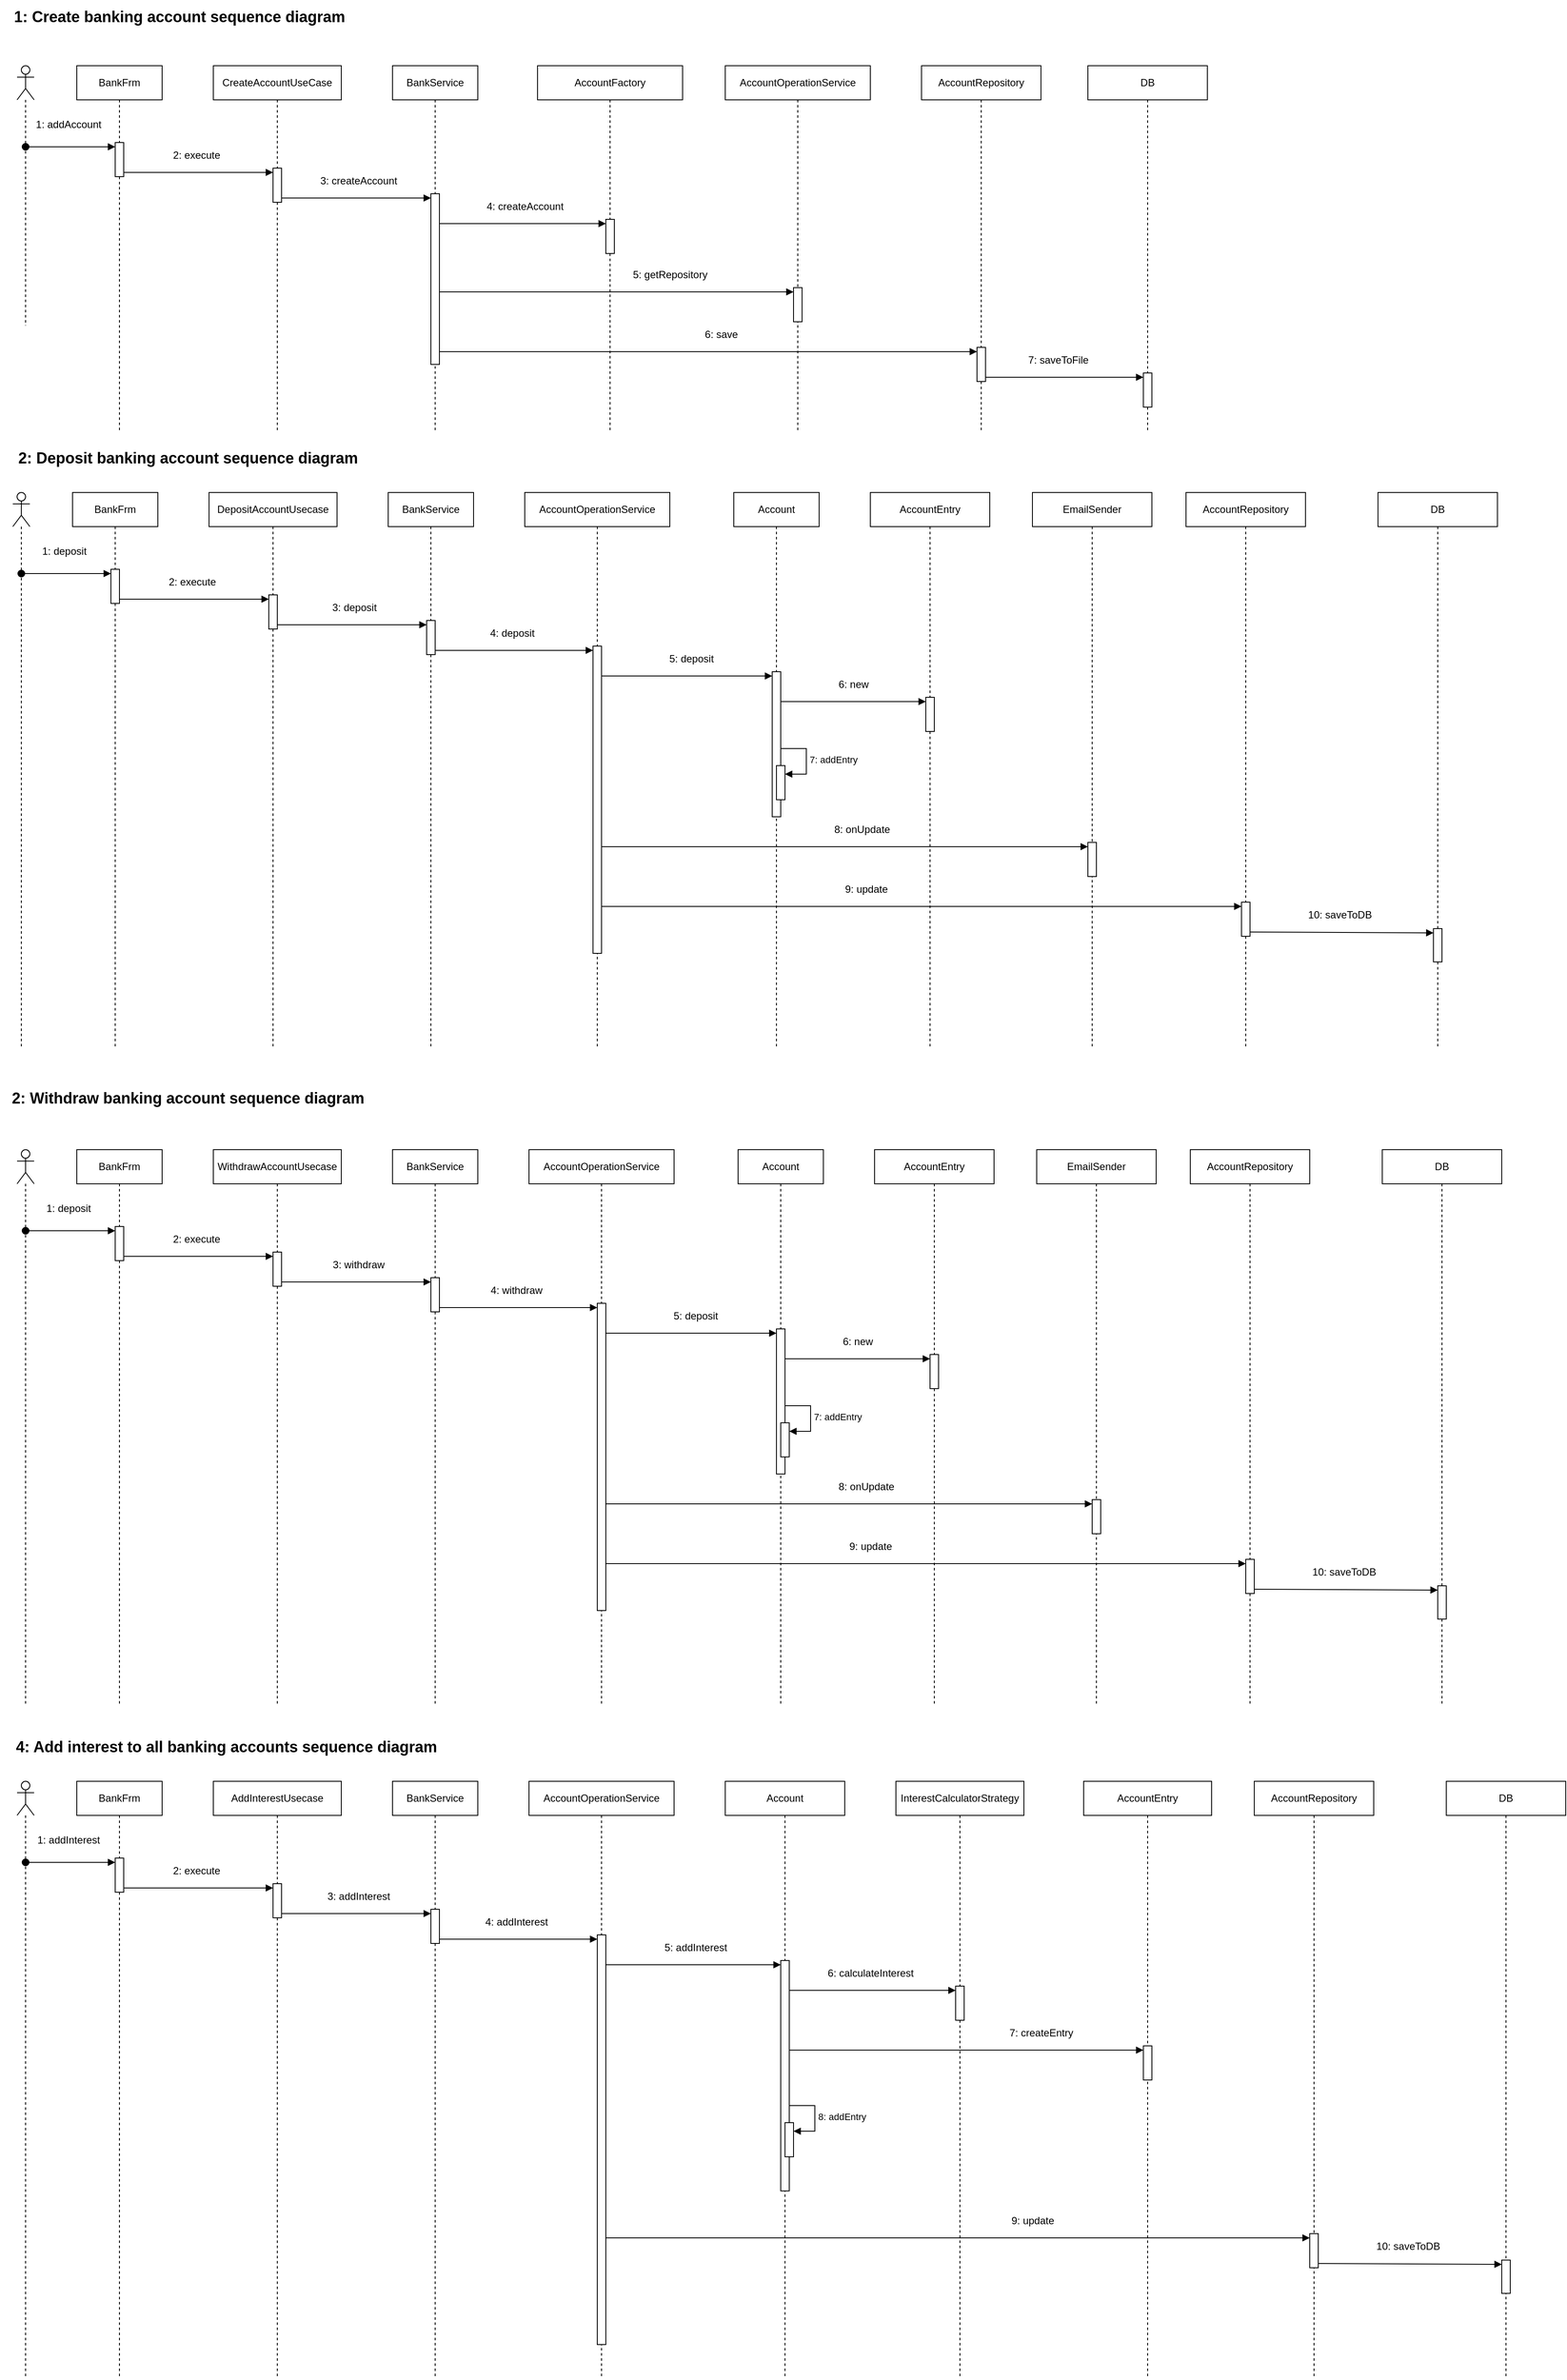 <mxfile version="24.7.8">
  <diagram name="Page-1" id="svJpkAXVuNqHe-DoPmCq">
    <mxGraphModel dx="1848" dy="833" grid="1" gridSize="10" guides="1" tooltips="1" connect="1" arrows="1" fold="1" page="1" pageScale="1" pageWidth="3000" pageHeight="5000" math="0" shadow="0">
      <root>
        <mxCell id="0" />
        <mxCell id="1" parent="0" />
        <mxCell id="UyypbC459OmCf84SYycg-1" value="BankFrm" style="shape=umlLifeline;perimeter=lifelinePerimeter;whiteSpace=wrap;html=1;container=1;dropTarget=0;collapsible=0;recursiveResize=0;outlineConnect=0;portConstraint=eastwest;newEdgeStyle={&quot;curved&quot;:0,&quot;rounded&quot;:0};" parent="1" vertex="1">
          <mxGeometry x="120" y="130" width="100" height="430" as="geometry" />
        </mxCell>
        <mxCell id="UyypbC459OmCf84SYycg-12" value="" style="html=1;points=[[0,0,0,0,5],[0,1,0,0,-5],[1,0,0,0,5],[1,1,0,0,-5]];perimeter=orthogonalPerimeter;outlineConnect=0;targetShapes=umlLifeline;portConstraint=eastwest;newEdgeStyle={&quot;curved&quot;:0,&quot;rounded&quot;:0};" parent="UyypbC459OmCf84SYycg-1" vertex="1">
          <mxGeometry x="45" y="90" width="10" height="40" as="geometry" />
        </mxCell>
        <mxCell id="UyypbC459OmCf84SYycg-3" value="AccountRepository" style="shape=umlLifeline;perimeter=lifelinePerimeter;whiteSpace=wrap;html=1;container=1;dropTarget=0;collapsible=0;recursiveResize=0;outlineConnect=0;portConstraint=eastwest;newEdgeStyle={&quot;curved&quot;:0,&quot;rounded&quot;:0};" parent="1" vertex="1">
          <mxGeometry x="1110" y="130" width="140" height="430" as="geometry" />
        </mxCell>
        <mxCell id="BAiD5vXmkqKVS3xAQffU-11" value="" style="html=1;points=[[0,0,0,0,5],[0,1,0,0,-5],[1,0,0,0,5],[1,1,0,0,-5]];perimeter=orthogonalPerimeter;outlineConnect=0;targetShapes=umlLifeline;portConstraint=eastwest;newEdgeStyle={&quot;curved&quot;:0,&quot;rounded&quot;:0};" vertex="1" parent="UyypbC459OmCf84SYycg-3">
          <mxGeometry x="65" y="330" width="10" height="40" as="geometry" />
        </mxCell>
        <mxCell id="UyypbC459OmCf84SYycg-4" value="AccountOperationService" style="shape=umlLifeline;perimeter=lifelinePerimeter;whiteSpace=wrap;html=1;container=1;dropTarget=0;collapsible=0;recursiveResize=0;outlineConnect=0;portConstraint=eastwest;newEdgeStyle={&quot;curved&quot;:0,&quot;rounded&quot;:0};" parent="1" vertex="1">
          <mxGeometry x="880" y="130" width="170" height="430" as="geometry" />
        </mxCell>
        <mxCell id="BAiD5vXmkqKVS3xAQffU-6" value="" style="html=1;points=[[0,0,0,0,5],[0,1,0,0,-5],[1,0,0,0,5],[1,1,0,0,-5]];perimeter=orthogonalPerimeter;outlineConnect=0;targetShapes=umlLifeline;portConstraint=eastwest;newEdgeStyle={&quot;curved&quot;:0,&quot;rounded&quot;:0};" vertex="1" parent="UyypbC459OmCf84SYycg-4">
          <mxGeometry x="80" y="260" width="10" height="40" as="geometry" />
        </mxCell>
        <mxCell id="UyypbC459OmCf84SYycg-5" value="BankService" style="shape=umlLifeline;perimeter=lifelinePerimeter;whiteSpace=wrap;html=1;container=1;dropTarget=0;collapsible=0;recursiveResize=0;outlineConnect=0;portConstraint=eastwest;newEdgeStyle={&quot;curved&quot;:0,&quot;rounded&quot;:0};" parent="1" vertex="1">
          <mxGeometry x="490" y="130" width="100" height="430" as="geometry" />
        </mxCell>
        <mxCell id="BAiD5vXmkqKVS3xAQffU-4" value="" style="html=1;points=[[0,0,0,0,5],[0,1,0,0,-5],[1,0,0,0,5],[1,1,0,0,-5]];perimeter=orthogonalPerimeter;outlineConnect=0;targetShapes=umlLifeline;portConstraint=eastwest;newEdgeStyle={&quot;curved&quot;:0,&quot;rounded&quot;:0};" vertex="1" parent="UyypbC459OmCf84SYycg-5">
          <mxGeometry x="45" y="150" width="10" height="200" as="geometry" />
        </mxCell>
        <mxCell id="UyypbC459OmCf84SYycg-6" value="CreateAccountUseCase" style="shape=umlLifeline;perimeter=lifelinePerimeter;whiteSpace=wrap;html=1;container=1;dropTarget=0;collapsible=0;recursiveResize=0;outlineConnect=0;portConstraint=eastwest;newEdgeStyle={&quot;curved&quot;:0,&quot;rounded&quot;:0};" parent="1" vertex="1">
          <mxGeometry x="280" y="130" width="150" height="430" as="geometry" />
        </mxCell>
        <mxCell id="BAiD5vXmkqKVS3xAQffU-1" value="" style="html=1;points=[[0,0,0,0,5],[0,1,0,0,-5],[1,0,0,0,5],[1,1,0,0,-5]];perimeter=orthogonalPerimeter;outlineConnect=0;targetShapes=umlLifeline;portConstraint=eastwest;newEdgeStyle={&quot;curved&quot;:0,&quot;rounded&quot;:0};" vertex="1" parent="UyypbC459OmCf84SYycg-6">
          <mxGeometry x="70" y="120" width="10" height="40" as="geometry" />
        </mxCell>
        <mxCell id="UyypbC459OmCf84SYycg-7" value="" style="shape=umlLifeline;perimeter=lifelinePerimeter;whiteSpace=wrap;html=1;container=1;dropTarget=0;collapsible=0;recursiveResize=0;outlineConnect=0;portConstraint=eastwest;newEdgeStyle={&quot;curved&quot;:0,&quot;rounded&quot;:0};participant=umlActor;" parent="1" vertex="1">
          <mxGeometry x="50" y="130" width="20" height="430" as="geometry" />
        </mxCell>
        <mxCell id="UyypbC459OmCf84SYycg-8" value="" style="html=1;verticalAlign=bottom;startArrow=oval;startFill=1;endArrow=block;startSize=8;curved=0;rounded=0;entryX=0;entryY=0;entryDx=0;entryDy=5;entryPerimeter=0;" parent="1" source="UyypbC459OmCf84SYycg-7" edge="1" target="UyypbC459OmCf84SYycg-12">
          <mxGeometry width="60" relative="1" as="geometry">
            <mxPoint x="80" y="218" as="sourcePoint" />
            <mxPoint x="170" y="218" as="targetPoint" />
            <mxPoint as="offset" />
          </mxGeometry>
        </mxCell>
        <mxCell id="UyypbC459OmCf84SYycg-10" value="1: addAccount" style="text;html=1;align=center;verticalAlign=middle;resizable=0;points=[];autosize=1;strokeColor=none;fillColor=none;" parent="1" vertex="1">
          <mxGeometry x="60" y="184" width="100" height="30" as="geometry" />
        </mxCell>
        <mxCell id="UyypbC459OmCf84SYycg-13" value="" style="endArrow=block;endFill=1;endSize=6;html=1;rounded=0;exitX=1;exitY=1;exitDx=0;exitDy=-5;exitPerimeter=0;startSize=8;entryX=0;entryY=0;entryDx=0;entryDy=5;entryPerimeter=0;" parent="1" edge="1" target="BAiD5vXmkqKVS3xAQffU-1" source="UyypbC459OmCf84SYycg-12">
          <mxGeometry width="160" relative="1" as="geometry">
            <mxPoint x="190" y="250" as="sourcePoint" />
            <mxPoint x="350" y="255" as="targetPoint" />
          </mxGeometry>
        </mxCell>
        <mxCell id="BAiD5vXmkqKVS3xAQffU-2" value="2: execute" style="text;html=1;align=center;verticalAlign=middle;resizable=0;points=[];autosize=1;strokeColor=none;fillColor=none;" vertex="1" parent="1">
          <mxGeometry x="220" y="220" width="80" height="30" as="geometry" />
        </mxCell>
        <mxCell id="BAiD5vXmkqKVS3xAQffU-3" value="" style="endArrow=block;endFill=1;endSize=6;html=1;rounded=0;exitX=1;exitY=1;exitDx=0;exitDy=-5;exitPerimeter=0;startSize=8;entryX=0;entryY=0;entryDx=0;entryDy=5;entryPerimeter=0;" edge="1" parent="1" source="BAiD5vXmkqKVS3xAQffU-1" target="BAiD5vXmkqKVS3xAQffU-4">
          <mxGeometry width="160" relative="1" as="geometry">
            <mxPoint x="370" y="290" as="sourcePoint" />
            <mxPoint x="540" y="290" as="targetPoint" />
          </mxGeometry>
        </mxCell>
        <mxCell id="BAiD5vXmkqKVS3xAQffU-5" value="3: createAccount" style="text;html=1;align=center;verticalAlign=middle;resizable=0;points=[];autosize=1;strokeColor=none;fillColor=none;" vertex="1" parent="1">
          <mxGeometry x="395" y="250" width="110" height="30" as="geometry" />
        </mxCell>
        <mxCell id="BAiD5vXmkqKVS3xAQffU-7" value="" style="endArrow=block;endFill=1;endSize=6;html=1;rounded=0;startSize=8;entryX=0;entryY=0;entryDx=0;entryDy=5;entryPerimeter=0;" edge="1" parent="1" source="BAiD5vXmkqKVS3xAQffU-4" target="BAiD5vXmkqKVS3xAQffU-112">
          <mxGeometry width="160" relative="1" as="geometry">
            <mxPoint x="570" y="315" as="sourcePoint" />
            <mxPoint x="690" y="315" as="targetPoint" />
          </mxGeometry>
        </mxCell>
        <mxCell id="BAiD5vXmkqKVS3xAQffU-9" value="4: createAccount" style="text;html=1;align=center;verticalAlign=middle;resizable=0;points=[];autosize=1;strokeColor=none;fillColor=none;" vertex="1" parent="1">
          <mxGeometry x="590" y="280" width="110" height="30" as="geometry" />
        </mxCell>
        <mxCell id="BAiD5vXmkqKVS3xAQffU-13" value="BankFrm" style="shape=umlLifeline;perimeter=lifelinePerimeter;whiteSpace=wrap;html=1;container=1;dropTarget=0;collapsible=0;recursiveResize=0;outlineConnect=0;portConstraint=eastwest;newEdgeStyle={&quot;curved&quot;:0,&quot;rounded&quot;:0};" vertex="1" parent="1">
          <mxGeometry x="115" y="630" width="100" height="650" as="geometry" />
        </mxCell>
        <mxCell id="BAiD5vXmkqKVS3xAQffU-14" value="" style="html=1;points=[[0,0,0,0,5],[0,1,0,0,-5],[1,0,0,0,5],[1,1,0,0,-5]];perimeter=orthogonalPerimeter;outlineConnect=0;targetShapes=umlLifeline;portConstraint=eastwest;newEdgeStyle={&quot;curved&quot;:0,&quot;rounded&quot;:0};" vertex="1" parent="BAiD5vXmkqKVS3xAQffU-13">
          <mxGeometry x="45" y="90" width="10" height="40" as="geometry" />
        </mxCell>
        <mxCell id="BAiD5vXmkqKVS3xAQffU-15" value="AccountRepository" style="shape=umlLifeline;perimeter=lifelinePerimeter;whiteSpace=wrap;html=1;container=1;dropTarget=0;collapsible=0;recursiveResize=0;outlineConnect=0;portConstraint=eastwest;newEdgeStyle={&quot;curved&quot;:0,&quot;rounded&quot;:0};" vertex="1" parent="1">
          <mxGeometry x="1420" y="630" width="140" height="650" as="geometry" />
        </mxCell>
        <mxCell id="BAiD5vXmkqKVS3xAQffU-16" value="" style="html=1;points=[[0,0,0,0,5],[0,1,0,0,-5],[1,0,0,0,5],[1,1,0,0,-5]];perimeter=orthogonalPerimeter;outlineConnect=0;targetShapes=umlLifeline;portConstraint=eastwest;newEdgeStyle={&quot;curved&quot;:0,&quot;rounded&quot;:0};" vertex="1" parent="BAiD5vXmkqKVS3xAQffU-15">
          <mxGeometry x="65" y="480" width="10" height="40" as="geometry" />
        </mxCell>
        <mxCell id="BAiD5vXmkqKVS3xAQffU-17" value="AccountOperationService" style="shape=umlLifeline;perimeter=lifelinePerimeter;whiteSpace=wrap;html=1;container=1;dropTarget=0;collapsible=0;recursiveResize=0;outlineConnect=0;portConstraint=eastwest;newEdgeStyle={&quot;curved&quot;:0,&quot;rounded&quot;:0};" vertex="1" parent="1">
          <mxGeometry x="645" y="630" width="170" height="650" as="geometry" />
        </mxCell>
        <mxCell id="BAiD5vXmkqKVS3xAQffU-18" value="" style="html=1;points=[[0,0,0,0,5],[0,1,0,0,-5],[1,0,0,0,5],[1,1,0,0,-5]];perimeter=orthogonalPerimeter;outlineConnect=0;targetShapes=umlLifeline;portConstraint=eastwest;newEdgeStyle={&quot;curved&quot;:0,&quot;rounded&quot;:0};" vertex="1" parent="BAiD5vXmkqKVS3xAQffU-17">
          <mxGeometry x="80" y="180" width="10" height="360" as="geometry" />
        </mxCell>
        <mxCell id="BAiD5vXmkqKVS3xAQffU-19" value="BankService" style="shape=umlLifeline;perimeter=lifelinePerimeter;whiteSpace=wrap;html=1;container=1;dropTarget=0;collapsible=0;recursiveResize=0;outlineConnect=0;portConstraint=eastwest;newEdgeStyle={&quot;curved&quot;:0,&quot;rounded&quot;:0};" vertex="1" parent="1">
          <mxGeometry x="485" y="630" width="100" height="650" as="geometry" />
        </mxCell>
        <mxCell id="BAiD5vXmkqKVS3xAQffU-20" value="" style="html=1;points=[[0,0,0,0,5],[0,1,0,0,-5],[1,0,0,0,5],[1,1,0,0,-5]];perimeter=orthogonalPerimeter;outlineConnect=0;targetShapes=umlLifeline;portConstraint=eastwest;newEdgeStyle={&quot;curved&quot;:0,&quot;rounded&quot;:0};" vertex="1" parent="BAiD5vXmkqKVS3xAQffU-19">
          <mxGeometry x="45" y="150" width="10" height="40" as="geometry" />
        </mxCell>
        <mxCell id="BAiD5vXmkqKVS3xAQffU-21" value="DepositAccountUsecase" style="shape=umlLifeline;perimeter=lifelinePerimeter;whiteSpace=wrap;html=1;container=1;dropTarget=0;collapsible=0;recursiveResize=0;outlineConnect=0;portConstraint=eastwest;newEdgeStyle={&quot;curved&quot;:0,&quot;rounded&quot;:0};" vertex="1" parent="1">
          <mxGeometry x="275" y="630" width="150" height="650" as="geometry" />
        </mxCell>
        <mxCell id="BAiD5vXmkqKVS3xAQffU-22" value="" style="html=1;points=[[0,0,0,0,5],[0,1,0,0,-5],[1,0,0,0,5],[1,1,0,0,-5]];perimeter=orthogonalPerimeter;outlineConnect=0;targetShapes=umlLifeline;portConstraint=eastwest;newEdgeStyle={&quot;curved&quot;:0,&quot;rounded&quot;:0};" vertex="1" parent="BAiD5vXmkqKVS3xAQffU-21">
          <mxGeometry x="70" y="120" width="10" height="40" as="geometry" />
        </mxCell>
        <mxCell id="BAiD5vXmkqKVS3xAQffU-23" value="" style="shape=umlLifeline;perimeter=lifelinePerimeter;whiteSpace=wrap;html=1;container=1;dropTarget=0;collapsible=0;recursiveResize=0;outlineConnect=0;portConstraint=eastwest;newEdgeStyle={&quot;curved&quot;:0,&quot;rounded&quot;:0};participant=umlActor;" vertex="1" parent="1">
          <mxGeometry x="45" y="630" width="20" height="650" as="geometry" />
        </mxCell>
        <mxCell id="BAiD5vXmkqKVS3xAQffU-24" value="" style="html=1;verticalAlign=bottom;startArrow=oval;startFill=1;endArrow=block;startSize=8;curved=0;rounded=0;entryX=0;entryY=0;entryDx=0;entryDy=5;entryPerimeter=0;" edge="1" parent="1" source="BAiD5vXmkqKVS3xAQffU-23" target="BAiD5vXmkqKVS3xAQffU-14">
          <mxGeometry width="60" relative="1" as="geometry">
            <mxPoint x="75" y="718" as="sourcePoint" />
            <mxPoint x="165" y="718" as="targetPoint" />
            <mxPoint as="offset" />
          </mxGeometry>
        </mxCell>
        <mxCell id="BAiD5vXmkqKVS3xAQffU-25" value="1: deposit" style="text;html=1;align=center;verticalAlign=middle;resizable=0;points=[];autosize=1;strokeColor=none;fillColor=none;" vertex="1" parent="1">
          <mxGeometry x="65" y="684" width="80" height="30" as="geometry" />
        </mxCell>
        <mxCell id="BAiD5vXmkqKVS3xAQffU-26" value="" style="endArrow=block;endFill=1;endSize=6;html=1;rounded=0;exitX=1;exitY=1;exitDx=0;exitDy=-5;exitPerimeter=0;startSize=8;entryX=0;entryY=0;entryDx=0;entryDy=5;entryPerimeter=0;" edge="1" parent="1" source="BAiD5vXmkqKVS3xAQffU-14" target="BAiD5vXmkqKVS3xAQffU-22">
          <mxGeometry width="160" relative="1" as="geometry">
            <mxPoint x="185" y="750" as="sourcePoint" />
            <mxPoint x="345" y="755" as="targetPoint" />
          </mxGeometry>
        </mxCell>
        <mxCell id="BAiD5vXmkqKVS3xAQffU-27" value="2: execute" style="text;html=1;align=center;verticalAlign=middle;resizable=0;points=[];autosize=1;strokeColor=none;fillColor=none;" vertex="1" parent="1">
          <mxGeometry x="215" y="720" width="80" height="30" as="geometry" />
        </mxCell>
        <mxCell id="BAiD5vXmkqKVS3xAQffU-28" value="" style="endArrow=block;endFill=1;endSize=6;html=1;rounded=0;exitX=1;exitY=1;exitDx=0;exitDy=-5;exitPerimeter=0;startSize=8;entryX=0;entryY=0;entryDx=0;entryDy=5;entryPerimeter=0;" edge="1" parent="1" source="BAiD5vXmkqKVS3xAQffU-22" target="BAiD5vXmkqKVS3xAQffU-20">
          <mxGeometry width="160" relative="1" as="geometry">
            <mxPoint x="365" y="790" as="sourcePoint" />
            <mxPoint x="535" y="790" as="targetPoint" />
          </mxGeometry>
        </mxCell>
        <mxCell id="BAiD5vXmkqKVS3xAQffU-29" value="3: deposit" style="text;html=1;align=center;verticalAlign=middle;resizable=0;points=[];autosize=1;strokeColor=none;fillColor=none;" vertex="1" parent="1">
          <mxGeometry x="405" y="750" width="80" height="30" as="geometry" />
        </mxCell>
        <mxCell id="BAiD5vXmkqKVS3xAQffU-30" value="" style="endArrow=block;endFill=1;endSize=6;html=1;rounded=0;exitX=1;exitY=1;exitDx=0;exitDy=-5;exitPerimeter=0;startSize=8;entryX=0;entryY=0;entryDx=0;entryDy=5;entryPerimeter=0;" edge="1" parent="1" source="BAiD5vXmkqKVS3xAQffU-20" target="BAiD5vXmkqKVS3xAQffU-18">
          <mxGeometry width="160" relative="1" as="geometry">
            <mxPoint x="555" y="821" as="sourcePoint" />
            <mxPoint x="735" y="820" as="targetPoint" />
          </mxGeometry>
        </mxCell>
        <mxCell id="BAiD5vXmkqKVS3xAQffU-31" value="4: deposit" style="text;html=1;align=center;verticalAlign=middle;resizable=0;points=[];autosize=1;strokeColor=none;fillColor=none;" vertex="1" parent="1">
          <mxGeometry x="590" y="780" width="80" height="30" as="geometry" />
        </mxCell>
        <mxCell id="BAiD5vXmkqKVS3xAQffU-32" value="" style="endArrow=block;endFill=1;endSize=6;html=1;rounded=0;startSize=8;entryX=0;entryY=0;entryDx=0;entryDy=5;entryPerimeter=0;" edge="1" parent="1" source="BAiD5vXmkqKVS3xAQffU-18" target="BAiD5vXmkqKVS3xAQffU-140">
          <mxGeometry width="160" relative="1" as="geometry">
            <mxPoint x="770" y="845" as="sourcePoint" />
            <mxPoint x="880" y="845" as="targetPoint" />
          </mxGeometry>
        </mxCell>
        <mxCell id="BAiD5vXmkqKVS3xAQffU-33" value="5: deposit" style="text;html=1;align=center;verticalAlign=middle;resizable=0;points=[];autosize=1;strokeColor=none;fillColor=none;" vertex="1" parent="1">
          <mxGeometry x="800" y="810" width="80" height="30" as="geometry" />
        </mxCell>
        <mxCell id="BAiD5vXmkqKVS3xAQffU-76" value="BankFrm" style="shape=umlLifeline;perimeter=lifelinePerimeter;whiteSpace=wrap;html=1;container=1;dropTarget=0;collapsible=0;recursiveResize=0;outlineConnect=0;portConstraint=eastwest;newEdgeStyle={&quot;curved&quot;:0,&quot;rounded&quot;:0};" vertex="1" parent="1">
          <mxGeometry x="120" y="2140" width="100" height="700" as="geometry" />
        </mxCell>
        <mxCell id="BAiD5vXmkqKVS3xAQffU-77" value="" style="html=1;points=[[0,0,0,0,5],[0,1,0,0,-5],[1,0,0,0,5],[1,1,0,0,-5]];perimeter=orthogonalPerimeter;outlineConnect=0;targetShapes=umlLifeline;portConstraint=eastwest;newEdgeStyle={&quot;curved&quot;:0,&quot;rounded&quot;:0};" vertex="1" parent="BAiD5vXmkqKVS3xAQffU-76">
          <mxGeometry x="45" y="90" width="10" height="40" as="geometry" />
        </mxCell>
        <mxCell id="BAiD5vXmkqKVS3xAQffU-78" value="Account" style="shape=umlLifeline;perimeter=lifelinePerimeter;whiteSpace=wrap;html=1;container=1;dropTarget=0;collapsible=0;recursiveResize=0;outlineConnect=0;portConstraint=eastwest;newEdgeStyle={&quot;curved&quot;:0,&quot;rounded&quot;:0};" vertex="1" parent="1">
          <mxGeometry x="880" y="2140" width="140" height="700" as="geometry" />
        </mxCell>
        <mxCell id="BAiD5vXmkqKVS3xAQffU-79" value="" style="html=1;points=[[0,0,0,0,5],[0,1,0,0,-5],[1,0,0,0,5],[1,1,0,0,-5]];perimeter=orthogonalPerimeter;outlineConnect=0;targetShapes=umlLifeline;portConstraint=eastwest;newEdgeStyle={&quot;curved&quot;:0,&quot;rounded&quot;:0};" vertex="1" parent="BAiD5vXmkqKVS3xAQffU-78">
          <mxGeometry x="65" y="210" width="10" height="270" as="geometry" />
        </mxCell>
        <mxCell id="BAiD5vXmkqKVS3xAQffU-109" value="" style="html=1;points=[[0,0,0,0,5],[0,1,0,0,-5],[1,0,0,0,5],[1,1,0,0,-5]];perimeter=orthogonalPerimeter;outlineConnect=0;targetShapes=umlLifeline;portConstraint=eastwest;newEdgeStyle={&quot;curved&quot;:0,&quot;rounded&quot;:0};" vertex="1" parent="BAiD5vXmkqKVS3xAQffU-78">
          <mxGeometry x="70" y="400" width="10" height="40" as="geometry" />
        </mxCell>
        <mxCell id="BAiD5vXmkqKVS3xAQffU-110" value="8: addEntry" style="html=1;align=left;spacingLeft=2;endArrow=block;rounded=0;edgeStyle=orthogonalEdgeStyle;curved=0;rounded=0;" edge="1" target="BAiD5vXmkqKVS3xAQffU-109" parent="BAiD5vXmkqKVS3xAQffU-78">
          <mxGeometry relative="1" as="geometry">
            <mxPoint x="75" y="380" as="sourcePoint" />
            <Array as="points">
              <mxPoint x="105" y="410" />
            </Array>
            <mxPoint as="offset" />
          </mxGeometry>
        </mxCell>
        <mxCell id="BAiD5vXmkqKVS3xAQffU-80" value="AccountOperationService" style="shape=umlLifeline;perimeter=lifelinePerimeter;whiteSpace=wrap;html=1;container=1;dropTarget=0;collapsible=0;recursiveResize=0;outlineConnect=0;portConstraint=eastwest;newEdgeStyle={&quot;curved&quot;:0,&quot;rounded&quot;:0};" vertex="1" parent="1">
          <mxGeometry x="650" y="2140" width="170" height="700" as="geometry" />
        </mxCell>
        <mxCell id="BAiD5vXmkqKVS3xAQffU-81" value="" style="html=1;points=[[0,0,0,0,5],[0,1,0,0,-5],[1,0,0,0,5],[1,1,0,0,-5]];perimeter=orthogonalPerimeter;outlineConnect=0;targetShapes=umlLifeline;portConstraint=eastwest;newEdgeStyle={&quot;curved&quot;:0,&quot;rounded&quot;:0};" vertex="1" parent="BAiD5vXmkqKVS3xAQffU-80">
          <mxGeometry x="80" y="180" width="10" height="480" as="geometry" />
        </mxCell>
        <mxCell id="BAiD5vXmkqKVS3xAQffU-82" value="BankService" style="shape=umlLifeline;perimeter=lifelinePerimeter;whiteSpace=wrap;html=1;container=1;dropTarget=0;collapsible=0;recursiveResize=0;outlineConnect=0;portConstraint=eastwest;newEdgeStyle={&quot;curved&quot;:0,&quot;rounded&quot;:0};" vertex="1" parent="1">
          <mxGeometry x="490" y="2140" width="100" height="700" as="geometry" />
        </mxCell>
        <mxCell id="BAiD5vXmkqKVS3xAQffU-83" value="" style="html=1;points=[[0,0,0,0,5],[0,1,0,0,-5],[1,0,0,0,5],[1,1,0,0,-5]];perimeter=orthogonalPerimeter;outlineConnect=0;targetShapes=umlLifeline;portConstraint=eastwest;newEdgeStyle={&quot;curved&quot;:0,&quot;rounded&quot;:0};" vertex="1" parent="BAiD5vXmkqKVS3xAQffU-82">
          <mxGeometry x="45" y="150" width="10" height="40" as="geometry" />
        </mxCell>
        <mxCell id="BAiD5vXmkqKVS3xAQffU-84" value="AddInterestUsecase" style="shape=umlLifeline;perimeter=lifelinePerimeter;whiteSpace=wrap;html=1;container=1;dropTarget=0;collapsible=0;recursiveResize=0;outlineConnect=0;portConstraint=eastwest;newEdgeStyle={&quot;curved&quot;:0,&quot;rounded&quot;:0};" vertex="1" parent="1">
          <mxGeometry x="280" y="2140" width="150" height="700" as="geometry" />
        </mxCell>
        <mxCell id="BAiD5vXmkqKVS3xAQffU-85" value="" style="html=1;points=[[0,0,0,0,5],[0,1,0,0,-5],[1,0,0,0,5],[1,1,0,0,-5]];perimeter=orthogonalPerimeter;outlineConnect=0;targetShapes=umlLifeline;portConstraint=eastwest;newEdgeStyle={&quot;curved&quot;:0,&quot;rounded&quot;:0};" vertex="1" parent="BAiD5vXmkqKVS3xAQffU-84">
          <mxGeometry x="70" y="120" width="10" height="40" as="geometry" />
        </mxCell>
        <mxCell id="BAiD5vXmkqKVS3xAQffU-86" value="" style="shape=umlLifeline;perimeter=lifelinePerimeter;whiteSpace=wrap;html=1;container=1;dropTarget=0;collapsible=0;recursiveResize=0;outlineConnect=0;portConstraint=eastwest;newEdgeStyle={&quot;curved&quot;:0,&quot;rounded&quot;:0};participant=umlActor;" vertex="1" parent="1">
          <mxGeometry x="50" y="2140" width="20" height="700" as="geometry" />
        </mxCell>
        <mxCell id="BAiD5vXmkqKVS3xAQffU-87" value="" style="html=1;verticalAlign=bottom;startArrow=oval;startFill=1;endArrow=block;startSize=8;curved=0;rounded=0;entryX=0;entryY=0;entryDx=0;entryDy=5;entryPerimeter=0;" edge="1" parent="1" source="BAiD5vXmkqKVS3xAQffU-86" target="BAiD5vXmkqKVS3xAQffU-77">
          <mxGeometry width="60" relative="1" as="geometry">
            <mxPoint x="80" y="2228" as="sourcePoint" />
            <mxPoint x="170" y="2228" as="targetPoint" />
            <mxPoint as="offset" />
          </mxGeometry>
        </mxCell>
        <mxCell id="BAiD5vXmkqKVS3xAQffU-88" value="1: addInterest" style="text;html=1;align=center;verticalAlign=middle;resizable=0;points=[];autosize=1;strokeColor=none;fillColor=none;" vertex="1" parent="1">
          <mxGeometry x="60" y="2194" width="100" height="30" as="geometry" />
        </mxCell>
        <mxCell id="BAiD5vXmkqKVS3xAQffU-89" value="" style="endArrow=block;endFill=1;endSize=6;html=1;rounded=0;exitX=1;exitY=1;exitDx=0;exitDy=-5;exitPerimeter=0;startSize=8;entryX=0;entryY=0;entryDx=0;entryDy=5;entryPerimeter=0;" edge="1" parent="1" source="BAiD5vXmkqKVS3xAQffU-77" target="BAiD5vXmkqKVS3xAQffU-85">
          <mxGeometry width="160" relative="1" as="geometry">
            <mxPoint x="190" y="2260" as="sourcePoint" />
            <mxPoint x="350" y="2265" as="targetPoint" />
          </mxGeometry>
        </mxCell>
        <mxCell id="BAiD5vXmkqKVS3xAQffU-90" value="2: execute" style="text;html=1;align=center;verticalAlign=middle;resizable=0;points=[];autosize=1;strokeColor=none;fillColor=none;" vertex="1" parent="1">
          <mxGeometry x="220" y="2230" width="80" height="30" as="geometry" />
        </mxCell>
        <mxCell id="BAiD5vXmkqKVS3xAQffU-91" value="" style="endArrow=block;endFill=1;endSize=6;html=1;rounded=0;exitX=1;exitY=1;exitDx=0;exitDy=-5;exitPerimeter=0;startSize=8;entryX=0;entryY=0;entryDx=0;entryDy=5;entryPerimeter=0;" edge="1" parent="1" source="BAiD5vXmkqKVS3xAQffU-85" target="BAiD5vXmkqKVS3xAQffU-83">
          <mxGeometry width="160" relative="1" as="geometry">
            <mxPoint x="370" y="2300" as="sourcePoint" />
            <mxPoint x="540" y="2300" as="targetPoint" />
          </mxGeometry>
        </mxCell>
        <mxCell id="BAiD5vXmkqKVS3xAQffU-92" value="3: addInterest" style="text;html=1;align=center;verticalAlign=middle;resizable=0;points=[];autosize=1;strokeColor=none;fillColor=none;" vertex="1" parent="1">
          <mxGeometry x="400" y="2260" width="100" height="30" as="geometry" />
        </mxCell>
        <mxCell id="BAiD5vXmkqKVS3xAQffU-93" value="" style="endArrow=block;endFill=1;endSize=6;html=1;rounded=0;startSize=8;entryX=0;entryY=0;entryDx=0;entryDy=5;entryPerimeter=0;exitX=1;exitY=1;exitDx=0;exitDy=-5;exitPerimeter=0;" edge="1" parent="1" source="BAiD5vXmkqKVS3xAQffU-83" target="BAiD5vXmkqKVS3xAQffU-81">
          <mxGeometry width="160" relative="1" as="geometry">
            <mxPoint x="570" y="2325" as="sourcePoint" />
            <mxPoint x="740" y="2330" as="targetPoint" />
          </mxGeometry>
        </mxCell>
        <mxCell id="BAiD5vXmkqKVS3xAQffU-94" value="4: addInterest" style="text;html=1;align=center;verticalAlign=middle;resizable=0;points=[];autosize=1;strokeColor=none;fillColor=none;" vertex="1" parent="1">
          <mxGeometry x="585" y="2290" width="100" height="30" as="geometry" />
        </mxCell>
        <mxCell id="BAiD5vXmkqKVS3xAQffU-95" value="" style="endArrow=block;endFill=1;endSize=6;html=1;rounded=0;startSize=8;entryX=0;entryY=0;entryDx=0;entryDy=5;entryPerimeter=0;" edge="1" parent="1" source="BAiD5vXmkqKVS3xAQffU-81" target="BAiD5vXmkqKVS3xAQffU-79">
          <mxGeometry width="160" relative="1" as="geometry">
            <mxPoint x="770" y="2350" as="sourcePoint" />
            <mxPoint x="935" y="2350" as="targetPoint" />
          </mxGeometry>
        </mxCell>
        <mxCell id="BAiD5vXmkqKVS3xAQffU-96" value="5: addInterest" style="text;html=1;align=center;verticalAlign=middle;resizable=0;points=[];autosize=1;strokeColor=none;fillColor=none;" vertex="1" parent="1">
          <mxGeometry x="795" y="2320" width="100" height="30" as="geometry" />
        </mxCell>
        <mxCell id="BAiD5vXmkqKVS3xAQffU-97" value="InterestCalculatorStrategy" style="shape=umlLifeline;perimeter=lifelinePerimeter;whiteSpace=wrap;html=1;container=1;dropTarget=0;collapsible=0;recursiveResize=0;outlineConnect=0;portConstraint=eastwest;newEdgeStyle={&quot;curved&quot;:0,&quot;rounded&quot;:0};" vertex="1" parent="1">
          <mxGeometry x="1080" y="2140" width="150" height="700" as="geometry" />
        </mxCell>
        <mxCell id="BAiD5vXmkqKVS3xAQffU-98" value="" style="html=1;points=[[0,0,0,0,5],[0,1,0,0,-5],[1,0,0,0,5],[1,1,0,0,-5]];perimeter=orthogonalPerimeter;outlineConnect=0;targetShapes=umlLifeline;portConstraint=eastwest;newEdgeStyle={&quot;curved&quot;:0,&quot;rounded&quot;:0};" vertex="1" parent="BAiD5vXmkqKVS3xAQffU-97">
          <mxGeometry x="70" y="240" width="10" height="40" as="geometry" />
        </mxCell>
        <mxCell id="BAiD5vXmkqKVS3xAQffU-101" value="" style="endArrow=block;endFill=1;endSize=6;html=1;rounded=0;startSize=8;entryX=0;entryY=0;entryDx=0;entryDy=5;entryPerimeter=0;" edge="1" parent="1" source="BAiD5vXmkqKVS3xAQffU-79" target="BAiD5vXmkqKVS3xAQffU-98">
          <mxGeometry width="160" relative="1" as="geometry">
            <mxPoint x="960" y="2385" as="sourcePoint" />
            <mxPoint x="1120" y="2385" as="targetPoint" />
          </mxGeometry>
        </mxCell>
        <mxCell id="BAiD5vXmkqKVS3xAQffU-102" value="6: calculateInterest" style="text;html=1;align=center;verticalAlign=middle;resizable=0;points=[];autosize=1;strokeColor=none;fillColor=none;" vertex="1" parent="1">
          <mxGeometry x="990" y="2350" width="120" height="30" as="geometry" />
        </mxCell>
        <mxCell id="BAiD5vXmkqKVS3xAQffU-103" value="AccountEntry" style="shape=umlLifeline;perimeter=lifelinePerimeter;whiteSpace=wrap;html=1;container=1;dropTarget=0;collapsible=0;recursiveResize=0;outlineConnect=0;portConstraint=eastwest;newEdgeStyle={&quot;curved&quot;:0,&quot;rounded&quot;:0};" vertex="1" parent="1">
          <mxGeometry x="1300" y="2140" width="150" height="700" as="geometry" />
        </mxCell>
        <mxCell id="BAiD5vXmkqKVS3xAQffU-104" value="" style="html=1;points=[[0,0,0,0,5],[0,1,0,0,-5],[1,0,0,0,5],[1,1,0,0,-5]];perimeter=orthogonalPerimeter;outlineConnect=0;targetShapes=umlLifeline;portConstraint=eastwest;newEdgeStyle={&quot;curved&quot;:0,&quot;rounded&quot;:0};" vertex="1" parent="BAiD5vXmkqKVS3xAQffU-103">
          <mxGeometry x="70" y="310" width="10" height="40" as="geometry" />
        </mxCell>
        <mxCell id="BAiD5vXmkqKVS3xAQffU-105" value="" style="endArrow=block;endFill=1;endSize=6;html=1;rounded=0;startSize=8;entryX=0;entryY=0;entryDx=0;entryDy=5;entryPerimeter=0;" edge="1" parent="1" source="BAiD5vXmkqKVS3xAQffU-79" target="BAiD5vXmkqKVS3xAQffU-104">
          <mxGeometry width="160" relative="1" as="geometry">
            <mxPoint x="1160" y="2460" as="sourcePoint" />
            <mxPoint x="1355" y="2460" as="targetPoint" />
          </mxGeometry>
        </mxCell>
        <mxCell id="BAiD5vXmkqKVS3xAQffU-106" value="7: createEntry" style="text;html=1;align=center;verticalAlign=middle;resizable=0;points=[];autosize=1;strokeColor=none;fillColor=none;" vertex="1" parent="1">
          <mxGeometry x="1200" y="2420" width="100" height="30" as="geometry" />
        </mxCell>
        <mxCell id="BAiD5vXmkqKVS3xAQffU-111" value="AccountFactory" style="shape=umlLifeline;perimeter=lifelinePerimeter;whiteSpace=wrap;html=1;container=1;dropTarget=0;collapsible=0;recursiveResize=0;outlineConnect=0;portConstraint=eastwest;newEdgeStyle={&quot;curved&quot;:0,&quot;rounded&quot;:0};" vertex="1" parent="1">
          <mxGeometry x="660" y="130" width="170" height="430" as="geometry" />
        </mxCell>
        <mxCell id="BAiD5vXmkqKVS3xAQffU-112" value="" style="html=1;points=[[0,0,0,0,5],[0,1,0,0,-5],[1,0,0,0,5],[1,1,0,0,-5]];perimeter=orthogonalPerimeter;outlineConnect=0;targetShapes=umlLifeline;portConstraint=eastwest;newEdgeStyle={&quot;curved&quot;:0,&quot;rounded&quot;:0};" vertex="1" parent="BAiD5vXmkqKVS3xAQffU-111">
          <mxGeometry x="80" y="180" width="10" height="40" as="geometry" />
        </mxCell>
        <mxCell id="BAiD5vXmkqKVS3xAQffU-114" value="" style="endArrow=block;endFill=1;endSize=6;html=1;rounded=0;startSize=8;entryX=0;entryY=0;entryDx=0;entryDy=5;entryPerimeter=0;" edge="1" parent="1" source="BAiD5vXmkqKVS3xAQffU-4" target="BAiD5vXmkqKVS3xAQffU-6">
          <mxGeometry width="160" relative="1" as="geometry">
            <mxPoint x="560" y="380" as="sourcePoint" />
            <mxPoint x="755" y="380" as="targetPoint" />
          </mxGeometry>
        </mxCell>
        <mxCell id="BAiD5vXmkqKVS3xAQffU-115" value="5: getRepository" style="text;html=1;align=center;verticalAlign=middle;resizable=0;points=[];autosize=1;strokeColor=none;fillColor=none;" vertex="1" parent="1">
          <mxGeometry x="760" y="360" width="110" height="30" as="geometry" />
        </mxCell>
        <mxCell id="BAiD5vXmkqKVS3xAQffU-121" value="DB" style="shape=umlLifeline;perimeter=lifelinePerimeter;whiteSpace=wrap;html=1;container=1;dropTarget=0;collapsible=0;recursiveResize=0;outlineConnect=0;portConstraint=eastwest;newEdgeStyle={&quot;curved&quot;:0,&quot;rounded&quot;:0};" vertex="1" parent="1">
          <mxGeometry x="1645" y="630" width="140" height="650" as="geometry" />
        </mxCell>
        <mxCell id="BAiD5vXmkqKVS3xAQffU-119" value="" style="html=1;points=[[0,0,0,0,5],[0,1,0,0,-5],[1,0,0,0,5],[1,1,0,0,-5]];perimeter=orthogonalPerimeter;outlineConnect=0;targetShapes=umlLifeline;portConstraint=eastwest;newEdgeStyle={&quot;curved&quot;:0,&quot;rounded&quot;:0};" vertex="1" parent="BAiD5vXmkqKVS3xAQffU-121">
          <mxGeometry x="65" y="511" width="10" height="39" as="geometry" />
        </mxCell>
        <mxCell id="BAiD5vXmkqKVS3xAQffU-125" value="" style="endArrow=block;endFill=1;endSize=6;html=1;rounded=0;startSize=8;entryX=0;entryY=0;entryDx=0;entryDy=5;entryPerimeter=0;exitX=1;exitY=1;exitDx=0;exitDy=-5;exitPerimeter=0;" edge="1" parent="1" source="BAiD5vXmkqKVS3xAQffU-16" target="BAiD5vXmkqKVS3xAQffU-119">
          <mxGeometry width="160" relative="1" as="geometry">
            <mxPoint x="1505" y="1160" as="sourcePoint" />
            <mxPoint x="1710" y="1160" as="targetPoint" />
          </mxGeometry>
        </mxCell>
        <mxCell id="BAiD5vXmkqKVS3xAQffU-126" value="10: saveToDB" style="text;html=1;align=center;verticalAlign=middle;resizable=0;points=[];autosize=1;strokeColor=none;fillColor=none;" vertex="1" parent="1">
          <mxGeometry x="1550" y="1110" width="100" height="30" as="geometry" />
        </mxCell>
        <mxCell id="BAiD5vXmkqKVS3xAQffU-127" value="" style="endArrow=block;endFill=1;endSize=6;html=1;rounded=0;startSize=8;entryX=0;entryY=0;entryDx=0;entryDy=5;entryPerimeter=0;" edge="1" parent="1" source="BAiD5vXmkqKVS3xAQffU-4" target="BAiD5vXmkqKVS3xAQffU-11">
          <mxGeometry width="160" relative="1" as="geometry">
            <mxPoint x="550" y="470" as="sourcePoint" />
            <mxPoint x="965" y="470" as="targetPoint" />
          </mxGeometry>
        </mxCell>
        <mxCell id="BAiD5vXmkqKVS3xAQffU-128" value="6: save" style="text;html=1;align=center;verticalAlign=middle;resizable=0;points=[];autosize=1;strokeColor=none;fillColor=none;" vertex="1" parent="1">
          <mxGeometry x="845" y="430" width="60" height="30" as="geometry" />
        </mxCell>
        <mxCell id="BAiD5vXmkqKVS3xAQffU-131" value="DB" style="shape=umlLifeline;perimeter=lifelinePerimeter;whiteSpace=wrap;html=1;container=1;dropTarget=0;collapsible=0;recursiveResize=0;outlineConnect=0;portConstraint=eastwest;newEdgeStyle={&quot;curved&quot;:0,&quot;rounded&quot;:0};" vertex="1" parent="1">
          <mxGeometry x="1305" y="130" width="140" height="430" as="geometry" />
        </mxCell>
        <mxCell id="BAiD5vXmkqKVS3xAQffU-132" value="" style="html=1;points=[[0,0,0,0,5],[0,1,0,0,-5],[1,0,0,0,5],[1,1,0,0,-5]];perimeter=orthogonalPerimeter;outlineConnect=0;targetShapes=umlLifeline;portConstraint=eastwest;newEdgeStyle={&quot;curved&quot;:0,&quot;rounded&quot;:0};" vertex="1" parent="BAiD5vXmkqKVS3xAQffU-131">
          <mxGeometry x="65" y="360" width="10" height="40" as="geometry" />
        </mxCell>
        <mxCell id="BAiD5vXmkqKVS3xAQffU-133" value="" style="endArrow=block;endFill=1;endSize=6;html=1;rounded=0;exitX=1;exitY=1;exitDx=0;exitDy=-5;exitPerimeter=0;startSize=8;entryX=0;entryY=0;entryDx=0;entryDy=5;entryPerimeter=0;" edge="1" parent="1" source="BAiD5vXmkqKVS3xAQffU-11" target="BAiD5vXmkqKVS3xAQffU-132">
          <mxGeometry width="160" relative="1" as="geometry">
            <mxPoint x="1190" y="490" as="sourcePoint" />
            <mxPoint x="1370" y="495" as="targetPoint" />
          </mxGeometry>
        </mxCell>
        <mxCell id="BAiD5vXmkqKVS3xAQffU-134" value="7: saveToFile" style="text;html=1;align=center;verticalAlign=middle;resizable=0;points=[];autosize=1;strokeColor=none;fillColor=none;" vertex="1" parent="1">
          <mxGeometry x="1225" y="460" width="90" height="30" as="geometry" />
        </mxCell>
        <mxCell id="BAiD5vXmkqKVS3xAQffU-139" value="Account" style="shape=umlLifeline;perimeter=lifelinePerimeter;whiteSpace=wrap;html=1;container=1;dropTarget=0;collapsible=0;recursiveResize=0;outlineConnect=0;portConstraint=eastwest;newEdgeStyle={&quot;curved&quot;:0,&quot;rounded&quot;:0};" vertex="1" parent="1">
          <mxGeometry x="890" y="630" width="100" height="650" as="geometry" />
        </mxCell>
        <mxCell id="BAiD5vXmkqKVS3xAQffU-140" value="" style="html=1;points=[[0,0,0,0,5],[0,1,0,0,-5],[1,0,0,0,5],[1,1,0,0,-5]];perimeter=orthogonalPerimeter;outlineConnect=0;targetShapes=umlLifeline;portConstraint=eastwest;newEdgeStyle={&quot;curved&quot;:0,&quot;rounded&quot;:0};" vertex="1" parent="BAiD5vXmkqKVS3xAQffU-139">
          <mxGeometry x="45" y="210" width="10" height="170" as="geometry" />
        </mxCell>
        <mxCell id="BAiD5vXmkqKVS3xAQffU-145" value="" style="html=1;points=[[0,0,0,0,5],[0,1,0,0,-5],[1,0,0,0,5],[1,1,0,0,-5]];perimeter=orthogonalPerimeter;outlineConnect=0;targetShapes=umlLifeline;portConstraint=eastwest;newEdgeStyle={&quot;curved&quot;:0,&quot;rounded&quot;:0};" vertex="1" parent="BAiD5vXmkqKVS3xAQffU-139">
          <mxGeometry x="50" y="320" width="10" height="40" as="geometry" />
        </mxCell>
        <mxCell id="BAiD5vXmkqKVS3xAQffU-146" value="7: addEntry" style="html=1;align=left;spacingLeft=2;endArrow=block;rounded=0;edgeStyle=orthogonalEdgeStyle;curved=0;rounded=0;" edge="1" target="BAiD5vXmkqKVS3xAQffU-145" parent="BAiD5vXmkqKVS3xAQffU-139">
          <mxGeometry relative="1" as="geometry">
            <mxPoint x="55" y="300" as="sourcePoint" />
            <Array as="points">
              <mxPoint x="85" y="330" />
            </Array>
          </mxGeometry>
        </mxCell>
        <mxCell id="BAiD5vXmkqKVS3xAQffU-141" value="AccountEntry" style="shape=umlLifeline;perimeter=lifelinePerimeter;whiteSpace=wrap;html=1;container=1;dropTarget=0;collapsible=0;recursiveResize=0;outlineConnect=0;portConstraint=eastwest;newEdgeStyle={&quot;curved&quot;:0,&quot;rounded&quot;:0};" vertex="1" parent="1">
          <mxGeometry x="1050" y="630" width="140" height="650" as="geometry" />
        </mxCell>
        <mxCell id="BAiD5vXmkqKVS3xAQffU-142" value="" style="html=1;points=[[0,0,0,0,5],[0,1,0,0,-5],[1,0,0,0,5],[1,1,0,0,-5]];perimeter=orthogonalPerimeter;outlineConnect=0;targetShapes=umlLifeline;portConstraint=eastwest;newEdgeStyle={&quot;curved&quot;:0,&quot;rounded&quot;:0};" vertex="1" parent="BAiD5vXmkqKVS3xAQffU-141">
          <mxGeometry x="65" y="240" width="10" height="40" as="geometry" />
        </mxCell>
        <mxCell id="BAiD5vXmkqKVS3xAQffU-143" value="" style="endArrow=block;endFill=1;endSize=6;html=1;rounded=0;startSize=8;entryX=0;entryY=0;entryDx=0;entryDy=5;entryPerimeter=0;" edge="1" parent="1" source="BAiD5vXmkqKVS3xAQffU-140" target="BAiD5vXmkqKVS3xAQffU-142">
          <mxGeometry width="160" relative="1" as="geometry">
            <mxPoint x="1010" y="830" as="sourcePoint" />
            <mxPoint x="1215" y="830" as="targetPoint" />
          </mxGeometry>
        </mxCell>
        <mxCell id="BAiD5vXmkqKVS3xAQffU-144" value="6: new" style="text;html=1;align=center;verticalAlign=middle;resizable=0;points=[];autosize=1;strokeColor=none;fillColor=none;" vertex="1" parent="1">
          <mxGeometry x="1000" y="840" width="60" height="30" as="geometry" />
        </mxCell>
        <mxCell id="BAiD5vXmkqKVS3xAQffU-147" value="EmailSender" style="shape=umlLifeline;perimeter=lifelinePerimeter;whiteSpace=wrap;html=1;container=1;dropTarget=0;collapsible=0;recursiveResize=0;outlineConnect=0;portConstraint=eastwest;newEdgeStyle={&quot;curved&quot;:0,&quot;rounded&quot;:0};" vertex="1" parent="1">
          <mxGeometry x="1240" y="630" width="140" height="650" as="geometry" />
        </mxCell>
        <mxCell id="BAiD5vXmkqKVS3xAQffU-148" value="" style="html=1;points=[[0,0,0,0,5],[0,1,0,0,-5],[1,0,0,0,5],[1,1,0,0,-5]];perimeter=orthogonalPerimeter;outlineConnect=0;targetShapes=umlLifeline;portConstraint=eastwest;newEdgeStyle={&quot;curved&quot;:0,&quot;rounded&quot;:0};" vertex="1" parent="BAiD5vXmkqKVS3xAQffU-147">
          <mxGeometry x="65" y="410" width="10" height="40" as="geometry" />
        </mxCell>
        <mxCell id="BAiD5vXmkqKVS3xAQffU-149" value="" style="endArrow=block;endFill=1;endSize=6;html=1;rounded=0;startSize=8;entryX=0;entryY=0;entryDx=0;entryDy=5;entryPerimeter=0;" edge="1" parent="1" source="BAiD5vXmkqKVS3xAQffU-18" target="BAiD5vXmkqKVS3xAQffU-148">
          <mxGeometry width="160" relative="1" as="geometry">
            <mxPoint x="725" y="1050" as="sourcePoint" />
            <mxPoint x="925" y="1050" as="targetPoint" />
          </mxGeometry>
        </mxCell>
        <mxCell id="BAiD5vXmkqKVS3xAQffU-150" value="8: onUpdate" style="text;html=1;align=center;verticalAlign=middle;resizable=0;points=[];autosize=1;strokeColor=none;fillColor=none;" vertex="1" parent="1">
          <mxGeometry x="995" y="1010" width="90" height="30" as="geometry" />
        </mxCell>
        <mxCell id="BAiD5vXmkqKVS3xAQffU-151" value="" style="endArrow=block;endFill=1;endSize=6;html=1;rounded=0;startSize=8;entryX=0;entryY=0;entryDx=0;entryDy=5;entryPerimeter=0;" edge="1" parent="1" source="BAiD5vXmkqKVS3xAQffU-18" target="BAiD5vXmkqKVS3xAQffU-16">
          <mxGeometry width="160" relative="1" as="geometry">
            <mxPoint x="730" y="1124.29" as="sourcePoint" />
            <mxPoint x="1474.5" y="1124.29" as="targetPoint" />
          </mxGeometry>
        </mxCell>
        <mxCell id="BAiD5vXmkqKVS3xAQffU-152" value="9: update" style="text;html=1;align=center;verticalAlign=middle;resizable=0;points=[];autosize=1;strokeColor=none;fillColor=none;" vertex="1" parent="1">
          <mxGeometry x="1010" y="1080" width="70" height="30" as="geometry" />
        </mxCell>
        <mxCell id="BAiD5vXmkqKVS3xAQffU-153" value="BankFrm" style="shape=umlLifeline;perimeter=lifelinePerimeter;whiteSpace=wrap;html=1;container=1;dropTarget=0;collapsible=0;recursiveResize=0;outlineConnect=0;portConstraint=eastwest;newEdgeStyle={&quot;curved&quot;:0,&quot;rounded&quot;:0};" vertex="1" parent="1">
          <mxGeometry x="120" y="1400" width="100" height="650" as="geometry" />
        </mxCell>
        <mxCell id="BAiD5vXmkqKVS3xAQffU-154" value="" style="html=1;points=[[0,0,0,0,5],[0,1,0,0,-5],[1,0,0,0,5],[1,1,0,0,-5]];perimeter=orthogonalPerimeter;outlineConnect=0;targetShapes=umlLifeline;portConstraint=eastwest;newEdgeStyle={&quot;curved&quot;:0,&quot;rounded&quot;:0};" vertex="1" parent="BAiD5vXmkqKVS3xAQffU-153">
          <mxGeometry x="45" y="90" width="10" height="40" as="geometry" />
        </mxCell>
        <mxCell id="BAiD5vXmkqKVS3xAQffU-155" value="AccountRepository" style="shape=umlLifeline;perimeter=lifelinePerimeter;whiteSpace=wrap;html=1;container=1;dropTarget=0;collapsible=0;recursiveResize=0;outlineConnect=0;portConstraint=eastwest;newEdgeStyle={&quot;curved&quot;:0,&quot;rounded&quot;:0};" vertex="1" parent="1">
          <mxGeometry x="1425" y="1400" width="140" height="650" as="geometry" />
        </mxCell>
        <mxCell id="BAiD5vXmkqKVS3xAQffU-156" value="" style="html=1;points=[[0,0,0,0,5],[0,1,0,0,-5],[1,0,0,0,5],[1,1,0,0,-5]];perimeter=orthogonalPerimeter;outlineConnect=0;targetShapes=umlLifeline;portConstraint=eastwest;newEdgeStyle={&quot;curved&quot;:0,&quot;rounded&quot;:0};" vertex="1" parent="BAiD5vXmkqKVS3xAQffU-155">
          <mxGeometry x="65" y="480" width="10" height="40" as="geometry" />
        </mxCell>
        <mxCell id="BAiD5vXmkqKVS3xAQffU-157" value="AccountOperationService" style="shape=umlLifeline;perimeter=lifelinePerimeter;whiteSpace=wrap;html=1;container=1;dropTarget=0;collapsible=0;recursiveResize=0;outlineConnect=0;portConstraint=eastwest;newEdgeStyle={&quot;curved&quot;:0,&quot;rounded&quot;:0};" vertex="1" parent="1">
          <mxGeometry x="650" y="1400" width="170" height="650" as="geometry" />
        </mxCell>
        <mxCell id="BAiD5vXmkqKVS3xAQffU-158" value="" style="html=1;points=[[0,0,0,0,5],[0,1,0,0,-5],[1,0,0,0,5],[1,1,0,0,-5]];perimeter=orthogonalPerimeter;outlineConnect=0;targetShapes=umlLifeline;portConstraint=eastwest;newEdgeStyle={&quot;curved&quot;:0,&quot;rounded&quot;:0};" vertex="1" parent="BAiD5vXmkqKVS3xAQffU-157">
          <mxGeometry x="80" y="180" width="10" height="360" as="geometry" />
        </mxCell>
        <mxCell id="BAiD5vXmkqKVS3xAQffU-159" value="BankService" style="shape=umlLifeline;perimeter=lifelinePerimeter;whiteSpace=wrap;html=1;container=1;dropTarget=0;collapsible=0;recursiveResize=0;outlineConnect=0;portConstraint=eastwest;newEdgeStyle={&quot;curved&quot;:0,&quot;rounded&quot;:0};" vertex="1" parent="1">
          <mxGeometry x="490" y="1400" width="100" height="650" as="geometry" />
        </mxCell>
        <mxCell id="BAiD5vXmkqKVS3xAQffU-160" value="" style="html=1;points=[[0,0,0,0,5],[0,1,0,0,-5],[1,0,0,0,5],[1,1,0,0,-5]];perimeter=orthogonalPerimeter;outlineConnect=0;targetShapes=umlLifeline;portConstraint=eastwest;newEdgeStyle={&quot;curved&quot;:0,&quot;rounded&quot;:0};" vertex="1" parent="BAiD5vXmkqKVS3xAQffU-159">
          <mxGeometry x="45" y="150" width="10" height="40" as="geometry" />
        </mxCell>
        <mxCell id="BAiD5vXmkqKVS3xAQffU-161" value="WithdrawAccountUsecase" style="shape=umlLifeline;perimeter=lifelinePerimeter;whiteSpace=wrap;html=1;container=1;dropTarget=0;collapsible=0;recursiveResize=0;outlineConnect=0;portConstraint=eastwest;newEdgeStyle={&quot;curved&quot;:0,&quot;rounded&quot;:0};" vertex="1" parent="1">
          <mxGeometry x="280" y="1400" width="150" height="650" as="geometry" />
        </mxCell>
        <mxCell id="BAiD5vXmkqKVS3xAQffU-162" value="" style="html=1;points=[[0,0,0,0,5],[0,1,0,0,-5],[1,0,0,0,5],[1,1,0,0,-5]];perimeter=orthogonalPerimeter;outlineConnect=0;targetShapes=umlLifeline;portConstraint=eastwest;newEdgeStyle={&quot;curved&quot;:0,&quot;rounded&quot;:0};" vertex="1" parent="BAiD5vXmkqKVS3xAQffU-161">
          <mxGeometry x="70" y="120" width="10" height="40" as="geometry" />
        </mxCell>
        <mxCell id="BAiD5vXmkqKVS3xAQffU-163" value="" style="shape=umlLifeline;perimeter=lifelinePerimeter;whiteSpace=wrap;html=1;container=1;dropTarget=0;collapsible=0;recursiveResize=0;outlineConnect=0;portConstraint=eastwest;newEdgeStyle={&quot;curved&quot;:0,&quot;rounded&quot;:0};participant=umlActor;" vertex="1" parent="1">
          <mxGeometry x="50" y="1400" width="20" height="650" as="geometry" />
        </mxCell>
        <mxCell id="BAiD5vXmkqKVS3xAQffU-164" value="" style="html=1;verticalAlign=bottom;startArrow=oval;startFill=1;endArrow=block;startSize=8;curved=0;rounded=0;entryX=0;entryY=0;entryDx=0;entryDy=5;entryPerimeter=0;" edge="1" parent="1" source="BAiD5vXmkqKVS3xAQffU-163" target="BAiD5vXmkqKVS3xAQffU-154">
          <mxGeometry width="60" relative="1" as="geometry">
            <mxPoint x="80" y="1488" as="sourcePoint" />
            <mxPoint x="170" y="1488" as="targetPoint" />
            <mxPoint as="offset" />
          </mxGeometry>
        </mxCell>
        <mxCell id="BAiD5vXmkqKVS3xAQffU-165" value="1: deposit" style="text;html=1;align=center;verticalAlign=middle;resizable=0;points=[];autosize=1;strokeColor=none;fillColor=none;" vertex="1" parent="1">
          <mxGeometry x="70" y="1454" width="80" height="30" as="geometry" />
        </mxCell>
        <mxCell id="BAiD5vXmkqKVS3xAQffU-166" value="" style="endArrow=block;endFill=1;endSize=6;html=1;rounded=0;exitX=1;exitY=1;exitDx=0;exitDy=-5;exitPerimeter=0;startSize=8;entryX=0;entryY=0;entryDx=0;entryDy=5;entryPerimeter=0;" edge="1" parent="1" source="BAiD5vXmkqKVS3xAQffU-154" target="BAiD5vXmkqKVS3xAQffU-162">
          <mxGeometry width="160" relative="1" as="geometry">
            <mxPoint x="190" y="1520" as="sourcePoint" />
            <mxPoint x="350" y="1525" as="targetPoint" />
          </mxGeometry>
        </mxCell>
        <mxCell id="BAiD5vXmkqKVS3xAQffU-167" value="2: execute" style="text;html=1;align=center;verticalAlign=middle;resizable=0;points=[];autosize=1;strokeColor=none;fillColor=none;" vertex="1" parent="1">
          <mxGeometry x="220" y="1490" width="80" height="30" as="geometry" />
        </mxCell>
        <mxCell id="BAiD5vXmkqKVS3xAQffU-168" value="" style="endArrow=block;endFill=1;endSize=6;html=1;rounded=0;exitX=1;exitY=1;exitDx=0;exitDy=-5;exitPerimeter=0;startSize=8;entryX=0;entryY=0;entryDx=0;entryDy=5;entryPerimeter=0;" edge="1" parent="1" source="BAiD5vXmkqKVS3xAQffU-162" target="BAiD5vXmkqKVS3xAQffU-160">
          <mxGeometry width="160" relative="1" as="geometry">
            <mxPoint x="370" y="1560" as="sourcePoint" />
            <mxPoint x="540" y="1560" as="targetPoint" />
          </mxGeometry>
        </mxCell>
        <mxCell id="BAiD5vXmkqKVS3xAQffU-169" value="3: withdraw" style="text;html=1;align=center;verticalAlign=middle;resizable=0;points=[];autosize=1;strokeColor=none;fillColor=none;" vertex="1" parent="1">
          <mxGeometry x="410" y="1520" width="80" height="30" as="geometry" />
        </mxCell>
        <mxCell id="BAiD5vXmkqKVS3xAQffU-170" value="" style="endArrow=block;endFill=1;endSize=6;html=1;rounded=0;exitX=1;exitY=1;exitDx=0;exitDy=-5;exitPerimeter=0;startSize=8;entryX=0;entryY=0;entryDx=0;entryDy=5;entryPerimeter=0;" edge="1" parent="1" source="BAiD5vXmkqKVS3xAQffU-160" target="BAiD5vXmkqKVS3xAQffU-158">
          <mxGeometry width="160" relative="1" as="geometry">
            <mxPoint x="560" y="1591" as="sourcePoint" />
            <mxPoint x="740" y="1590" as="targetPoint" />
          </mxGeometry>
        </mxCell>
        <mxCell id="BAiD5vXmkqKVS3xAQffU-171" value="4: withdraw" style="text;html=1;align=center;verticalAlign=middle;resizable=0;points=[];autosize=1;strokeColor=none;fillColor=none;" vertex="1" parent="1">
          <mxGeometry x="595" y="1550" width="80" height="30" as="geometry" />
        </mxCell>
        <mxCell id="BAiD5vXmkqKVS3xAQffU-172" value="" style="endArrow=block;endFill=1;endSize=6;html=1;rounded=0;startSize=8;entryX=0;entryY=0;entryDx=0;entryDy=5;entryPerimeter=0;" edge="1" parent="1" source="BAiD5vXmkqKVS3xAQffU-158" target="BAiD5vXmkqKVS3xAQffU-179">
          <mxGeometry width="160" relative="1" as="geometry">
            <mxPoint x="775" y="1615" as="sourcePoint" />
            <mxPoint x="885" y="1615" as="targetPoint" />
          </mxGeometry>
        </mxCell>
        <mxCell id="BAiD5vXmkqKVS3xAQffU-173" value="5: deposit" style="text;html=1;align=center;verticalAlign=middle;resizable=0;points=[];autosize=1;strokeColor=none;fillColor=none;" vertex="1" parent="1">
          <mxGeometry x="805" y="1580" width="80" height="30" as="geometry" />
        </mxCell>
        <mxCell id="BAiD5vXmkqKVS3xAQffU-174" value="DB" style="shape=umlLifeline;perimeter=lifelinePerimeter;whiteSpace=wrap;html=1;container=1;dropTarget=0;collapsible=0;recursiveResize=0;outlineConnect=0;portConstraint=eastwest;newEdgeStyle={&quot;curved&quot;:0,&quot;rounded&quot;:0};" vertex="1" parent="1">
          <mxGeometry x="1650" y="1400" width="140" height="650" as="geometry" />
        </mxCell>
        <mxCell id="BAiD5vXmkqKVS3xAQffU-175" value="" style="html=1;points=[[0,0,0,0,5],[0,1,0,0,-5],[1,0,0,0,5],[1,1,0,0,-5]];perimeter=orthogonalPerimeter;outlineConnect=0;targetShapes=umlLifeline;portConstraint=eastwest;newEdgeStyle={&quot;curved&quot;:0,&quot;rounded&quot;:0};" vertex="1" parent="BAiD5vXmkqKVS3xAQffU-174">
          <mxGeometry x="65" y="511" width="10" height="39" as="geometry" />
        </mxCell>
        <mxCell id="BAiD5vXmkqKVS3xAQffU-176" value="" style="endArrow=block;endFill=1;endSize=6;html=1;rounded=0;startSize=8;entryX=0;entryY=0;entryDx=0;entryDy=5;entryPerimeter=0;exitX=1;exitY=1;exitDx=0;exitDy=-5;exitPerimeter=0;" edge="1" parent="1" source="BAiD5vXmkqKVS3xAQffU-156" target="BAiD5vXmkqKVS3xAQffU-175">
          <mxGeometry width="160" relative="1" as="geometry">
            <mxPoint x="1510" y="1930" as="sourcePoint" />
            <mxPoint x="1715" y="1930" as="targetPoint" />
          </mxGeometry>
        </mxCell>
        <mxCell id="BAiD5vXmkqKVS3xAQffU-177" value="10: saveToDB" style="text;html=1;align=center;verticalAlign=middle;resizable=0;points=[];autosize=1;strokeColor=none;fillColor=none;" vertex="1" parent="1">
          <mxGeometry x="1555" y="1880" width="100" height="30" as="geometry" />
        </mxCell>
        <mxCell id="BAiD5vXmkqKVS3xAQffU-178" value="Account" style="shape=umlLifeline;perimeter=lifelinePerimeter;whiteSpace=wrap;html=1;container=1;dropTarget=0;collapsible=0;recursiveResize=0;outlineConnect=0;portConstraint=eastwest;newEdgeStyle={&quot;curved&quot;:0,&quot;rounded&quot;:0};" vertex="1" parent="1">
          <mxGeometry x="895" y="1400" width="100" height="650" as="geometry" />
        </mxCell>
        <mxCell id="BAiD5vXmkqKVS3xAQffU-179" value="" style="html=1;points=[[0,0,0,0,5],[0,1,0,0,-5],[1,0,0,0,5],[1,1,0,0,-5]];perimeter=orthogonalPerimeter;outlineConnect=0;targetShapes=umlLifeline;portConstraint=eastwest;newEdgeStyle={&quot;curved&quot;:0,&quot;rounded&quot;:0};" vertex="1" parent="BAiD5vXmkqKVS3xAQffU-178">
          <mxGeometry x="45" y="210" width="10" height="170" as="geometry" />
        </mxCell>
        <mxCell id="BAiD5vXmkqKVS3xAQffU-180" value="" style="html=1;points=[[0,0,0,0,5],[0,1,0,0,-5],[1,0,0,0,5],[1,1,0,0,-5]];perimeter=orthogonalPerimeter;outlineConnect=0;targetShapes=umlLifeline;portConstraint=eastwest;newEdgeStyle={&quot;curved&quot;:0,&quot;rounded&quot;:0};" vertex="1" parent="BAiD5vXmkqKVS3xAQffU-178">
          <mxGeometry x="50" y="320" width="10" height="40" as="geometry" />
        </mxCell>
        <mxCell id="BAiD5vXmkqKVS3xAQffU-181" value="7: addEntry" style="html=1;align=left;spacingLeft=2;endArrow=block;rounded=0;edgeStyle=orthogonalEdgeStyle;curved=0;rounded=0;" edge="1" parent="BAiD5vXmkqKVS3xAQffU-178" target="BAiD5vXmkqKVS3xAQffU-180">
          <mxGeometry relative="1" as="geometry">
            <mxPoint x="55" y="300" as="sourcePoint" />
            <Array as="points">
              <mxPoint x="85" y="330" />
            </Array>
          </mxGeometry>
        </mxCell>
        <mxCell id="BAiD5vXmkqKVS3xAQffU-182" value="AccountEntry" style="shape=umlLifeline;perimeter=lifelinePerimeter;whiteSpace=wrap;html=1;container=1;dropTarget=0;collapsible=0;recursiveResize=0;outlineConnect=0;portConstraint=eastwest;newEdgeStyle={&quot;curved&quot;:0,&quot;rounded&quot;:0};" vertex="1" parent="1">
          <mxGeometry x="1055" y="1400" width="140" height="650" as="geometry" />
        </mxCell>
        <mxCell id="BAiD5vXmkqKVS3xAQffU-183" value="" style="html=1;points=[[0,0,0,0,5],[0,1,0,0,-5],[1,0,0,0,5],[1,1,0,0,-5]];perimeter=orthogonalPerimeter;outlineConnect=0;targetShapes=umlLifeline;portConstraint=eastwest;newEdgeStyle={&quot;curved&quot;:0,&quot;rounded&quot;:0};" vertex="1" parent="BAiD5vXmkqKVS3xAQffU-182">
          <mxGeometry x="65" y="240" width="10" height="40" as="geometry" />
        </mxCell>
        <mxCell id="BAiD5vXmkqKVS3xAQffU-184" value="" style="endArrow=block;endFill=1;endSize=6;html=1;rounded=0;startSize=8;entryX=0;entryY=0;entryDx=0;entryDy=5;entryPerimeter=0;" edge="1" parent="1" source="BAiD5vXmkqKVS3xAQffU-179" target="BAiD5vXmkqKVS3xAQffU-183">
          <mxGeometry width="160" relative="1" as="geometry">
            <mxPoint x="1015" y="1600" as="sourcePoint" />
            <mxPoint x="1220" y="1600" as="targetPoint" />
          </mxGeometry>
        </mxCell>
        <mxCell id="BAiD5vXmkqKVS3xAQffU-185" value="6: new" style="text;html=1;align=center;verticalAlign=middle;resizable=0;points=[];autosize=1;strokeColor=none;fillColor=none;" vertex="1" parent="1">
          <mxGeometry x="1005" y="1610" width="60" height="30" as="geometry" />
        </mxCell>
        <mxCell id="BAiD5vXmkqKVS3xAQffU-186" value="EmailSender" style="shape=umlLifeline;perimeter=lifelinePerimeter;whiteSpace=wrap;html=1;container=1;dropTarget=0;collapsible=0;recursiveResize=0;outlineConnect=0;portConstraint=eastwest;newEdgeStyle={&quot;curved&quot;:0,&quot;rounded&quot;:0};" vertex="1" parent="1">
          <mxGeometry x="1245" y="1400" width="140" height="650" as="geometry" />
        </mxCell>
        <mxCell id="BAiD5vXmkqKVS3xAQffU-187" value="" style="html=1;points=[[0,0,0,0,5],[0,1,0,0,-5],[1,0,0,0,5],[1,1,0,0,-5]];perimeter=orthogonalPerimeter;outlineConnect=0;targetShapes=umlLifeline;portConstraint=eastwest;newEdgeStyle={&quot;curved&quot;:0,&quot;rounded&quot;:0};" vertex="1" parent="BAiD5vXmkqKVS3xAQffU-186">
          <mxGeometry x="65" y="410" width="10" height="40" as="geometry" />
        </mxCell>
        <mxCell id="BAiD5vXmkqKVS3xAQffU-188" value="" style="endArrow=block;endFill=1;endSize=6;html=1;rounded=0;startSize=8;entryX=0;entryY=0;entryDx=0;entryDy=5;entryPerimeter=0;" edge="1" parent="1" source="BAiD5vXmkqKVS3xAQffU-158" target="BAiD5vXmkqKVS3xAQffU-187">
          <mxGeometry width="160" relative="1" as="geometry">
            <mxPoint x="730" y="1820" as="sourcePoint" />
            <mxPoint x="930" y="1820" as="targetPoint" />
          </mxGeometry>
        </mxCell>
        <mxCell id="BAiD5vXmkqKVS3xAQffU-189" value="8: onUpdate" style="text;html=1;align=center;verticalAlign=middle;resizable=0;points=[];autosize=1;strokeColor=none;fillColor=none;" vertex="1" parent="1">
          <mxGeometry x="1000" y="1780" width="90" height="30" as="geometry" />
        </mxCell>
        <mxCell id="BAiD5vXmkqKVS3xAQffU-190" value="" style="endArrow=block;endFill=1;endSize=6;html=1;rounded=0;startSize=8;entryX=0;entryY=0;entryDx=0;entryDy=5;entryPerimeter=0;" edge="1" parent="1" source="BAiD5vXmkqKVS3xAQffU-158" target="BAiD5vXmkqKVS3xAQffU-156">
          <mxGeometry width="160" relative="1" as="geometry">
            <mxPoint x="735" y="1894.29" as="sourcePoint" />
            <mxPoint x="1479.5" y="1894.29" as="targetPoint" />
          </mxGeometry>
        </mxCell>
        <mxCell id="BAiD5vXmkqKVS3xAQffU-191" value="9: update" style="text;html=1;align=center;verticalAlign=middle;resizable=0;points=[];autosize=1;strokeColor=none;fillColor=none;" vertex="1" parent="1">
          <mxGeometry x="1015" y="1850" width="70" height="30" as="geometry" />
        </mxCell>
        <mxCell id="BAiD5vXmkqKVS3xAQffU-192" value="AccountRepository" style="shape=umlLifeline;perimeter=lifelinePerimeter;whiteSpace=wrap;html=1;container=1;dropTarget=0;collapsible=0;recursiveResize=0;outlineConnect=0;portConstraint=eastwest;newEdgeStyle={&quot;curved&quot;:0,&quot;rounded&quot;:0};" vertex="1" parent="1">
          <mxGeometry x="1500" y="2140" width="140" height="700" as="geometry" />
        </mxCell>
        <mxCell id="BAiD5vXmkqKVS3xAQffU-193" value="" style="html=1;points=[[0,0,0,0,5],[0,1,0,0,-5],[1,0,0,0,5],[1,1,0,0,-5]];perimeter=orthogonalPerimeter;outlineConnect=0;targetShapes=umlLifeline;portConstraint=eastwest;newEdgeStyle={&quot;curved&quot;:0,&quot;rounded&quot;:0};" vertex="1" parent="BAiD5vXmkqKVS3xAQffU-192">
          <mxGeometry x="65" y="530" width="10" height="40" as="geometry" />
        </mxCell>
        <mxCell id="BAiD5vXmkqKVS3xAQffU-194" value="DB" style="shape=umlLifeline;perimeter=lifelinePerimeter;whiteSpace=wrap;html=1;container=1;dropTarget=0;collapsible=0;recursiveResize=0;outlineConnect=0;portConstraint=eastwest;newEdgeStyle={&quot;curved&quot;:0,&quot;rounded&quot;:0};" vertex="1" parent="1">
          <mxGeometry x="1725" y="2140" width="140" height="700" as="geometry" />
        </mxCell>
        <mxCell id="BAiD5vXmkqKVS3xAQffU-195" value="" style="html=1;points=[[0,0,0,0,5],[0,1,0,0,-5],[1,0,0,0,5],[1,1,0,0,-5]];perimeter=orthogonalPerimeter;outlineConnect=0;targetShapes=umlLifeline;portConstraint=eastwest;newEdgeStyle={&quot;curved&quot;:0,&quot;rounded&quot;:0};" vertex="1" parent="BAiD5vXmkqKVS3xAQffU-194">
          <mxGeometry x="65" y="561" width="10" height="39" as="geometry" />
        </mxCell>
        <mxCell id="BAiD5vXmkqKVS3xAQffU-196" value="" style="endArrow=block;endFill=1;endSize=6;html=1;rounded=0;startSize=8;entryX=0;entryY=0;entryDx=0;entryDy=5;entryPerimeter=0;exitX=1;exitY=1;exitDx=0;exitDy=-5;exitPerimeter=0;" edge="1" parent="1" source="BAiD5vXmkqKVS3xAQffU-193" target="BAiD5vXmkqKVS3xAQffU-195">
          <mxGeometry width="160" relative="1" as="geometry">
            <mxPoint x="1585" y="2720" as="sourcePoint" />
            <mxPoint x="1790" y="2720" as="targetPoint" />
          </mxGeometry>
        </mxCell>
        <mxCell id="BAiD5vXmkqKVS3xAQffU-197" value="10: saveToDB" style="text;html=1;align=center;verticalAlign=middle;resizable=0;points=[];autosize=1;strokeColor=none;fillColor=none;" vertex="1" parent="1">
          <mxGeometry x="1630" y="2670" width="100" height="30" as="geometry" />
        </mxCell>
        <mxCell id="BAiD5vXmkqKVS3xAQffU-198" value="" style="endArrow=block;endFill=1;endSize=6;html=1;rounded=0;startSize=8;entryX=0;entryY=0;entryDx=0;entryDy=5;entryPerimeter=0;" edge="1" parent="1" source="BAiD5vXmkqKVS3xAQffU-81" target="BAiD5vXmkqKVS3xAQffU-193">
          <mxGeometry width="160" relative="1" as="geometry">
            <mxPoint x="725.25" y="2680" as="sourcePoint" />
            <mxPoint x="1554.75" y="2680" as="targetPoint" />
          </mxGeometry>
        </mxCell>
        <mxCell id="BAiD5vXmkqKVS3xAQffU-199" value="9: update" style="text;html=1;align=center;verticalAlign=middle;resizable=0;points=[];autosize=1;strokeColor=none;fillColor=none;" vertex="1" parent="1">
          <mxGeometry x="1205" y="2640" width="70" height="30" as="geometry" />
        </mxCell>
        <mxCell id="BAiD5vXmkqKVS3xAQffU-200" value="&lt;font style=&quot;font-size: 18px;&quot;&gt;&lt;b&gt;1: Create banking account sequence diagram&lt;/b&gt;&lt;/font&gt;" style="text;html=1;align=center;verticalAlign=middle;resizable=0;points=[];autosize=1;strokeColor=none;fillColor=none;" vertex="1" parent="1">
          <mxGeometry x="35" y="53" width="410" height="40" as="geometry" />
        </mxCell>
        <mxCell id="BAiD5vXmkqKVS3xAQffU-201" value="&lt;font style=&quot;font-size: 18px;&quot;&gt;&lt;b&gt;2: Deposit banking account sequence diagram&lt;/b&gt;&lt;/font&gt;" style="text;html=1;align=center;verticalAlign=middle;resizable=0;points=[];autosize=1;strokeColor=none;fillColor=none;" vertex="1" parent="1">
          <mxGeometry x="40" y="570" width="420" height="40" as="geometry" />
        </mxCell>
        <mxCell id="BAiD5vXmkqKVS3xAQffU-203" value="&lt;font style=&quot;font-size: 18px;&quot;&gt;&lt;b&gt;2: Withdraw&lt;/b&gt;&lt;span style=&quot;color: rgba(0, 0, 0, 0); font-family: monospace; font-size: 0px; text-align: start;&quot;&gt;%3CmxGraphModel%3E%3Croot%3E%3CmxCell%20id%3D%220%22%2F%3E%3CmxCell%20id%3D%221%22%20parent%3D%220%22%2F%3E%3CmxCell%20id%3D%222%22%20value%3D%22%26lt%3Bfont%20style%3D%26quot%3Bfont-size%3A%2018px%3B%26quot%3B%26gt%3B%26lt%3Bb%26gt%3B2%3A%20Deposit%20banking%20account%20sequence%20diagram%26lt%3B%2Fb%26gt%3B%26lt%3B%2Ffont%26gt%3B%22%20style%3D%22text%3Bhtml%3D1%3Balign%3Dcenter%3BverticalAlign%3Dmiddle%3Bresizable%3D0%3Bpoints%3D%5B%5D%3Bautosize%3D1%3BstrokeColor%3Dnone%3BfillColor%3Dnone%3B%22%20vertex%3D%221%22%20parent%3D%221%22%3E%3CmxGeometry%20x%3D%2240%22%20y%3D%22570%22%20width%3D%22420%22%20height%3D%2240%22%20as%3D%22geometry%22%2F%3E%3C%2FmxCell%3E%3C%2Froot%3E%3C%2FmxGraphModel%3E&lt;/span&gt;&lt;b&gt;&amp;nbsp;banking account sequence diagram&lt;/b&gt;&lt;/font&gt;" style="text;html=1;align=center;verticalAlign=middle;resizable=0;points=[];autosize=1;strokeColor=none;fillColor=none;" vertex="1" parent="1">
          <mxGeometry x="30" y="1320" width="440" height="40" as="geometry" />
        </mxCell>
        <mxCell id="BAiD5vXmkqKVS3xAQffU-204" value="&lt;font style=&quot;font-size: 18px;&quot;&gt;&lt;b&gt;4: Add interest to all&lt;/b&gt;&lt;span style=&quot;color: rgba(0, 0, 0, 0); font-family: monospace; font-size: 0px; text-align: start;&quot;&gt;%3CmxGraphModel%3E%3Croot%3E%3CmxCell%20id%3D%220%22%2F%3E%3CmxCell%20id%3D%221%22%20parent%3D%220%22%2F%3E%3CmxCell%20id%3D%222%22%20value%3D%22%26lt%3Bfont%20style%3D%26quot%3Bfont-size%3A%2018px%3B%26quot%3B%26gt%3B%26lt%3Bb%26gt%3B2%3A%20Deposit%20banking%20account%20sequence%20diagram%26lt%3B%2Fb%26gt%3B%26lt%3B%2Ffont%26gt%3B%22%20style%3D%22text%3Bhtml%3D1%3Balign%3Dcenter%3BverticalAlign%3Dmiddle%3Bresizable%3D0%3Bpoints%3D%5B%5D%3Bautosize%3D1%3BstrokeColor%3Dnone%3BfillColor%3Dnone%3B%22%20vertex%3D%221%22%20parent%3D%221%22%3E%3CmxGeometry%20x%3D%2240%22%20y%3D%22570%22%20width%3D%22420%22%20height%3D%2240%22%20as%3D%22geometry%22%2F%3E%3C%2FmxCell%3E%3C%2Froot%3E%3C%2FmxGraphModel%3E&lt;/span&gt;&lt;b&gt;&amp;nbsp;banking accounts sequence diagram&lt;/b&gt;&lt;/font&gt;" style="text;html=1;align=center;verticalAlign=middle;resizable=0;points=[];autosize=1;strokeColor=none;fillColor=none;" vertex="1" parent="1">
          <mxGeometry x="35" y="2080" width="520" height="40" as="geometry" />
        </mxCell>
      </root>
    </mxGraphModel>
  </diagram>
</mxfile>
